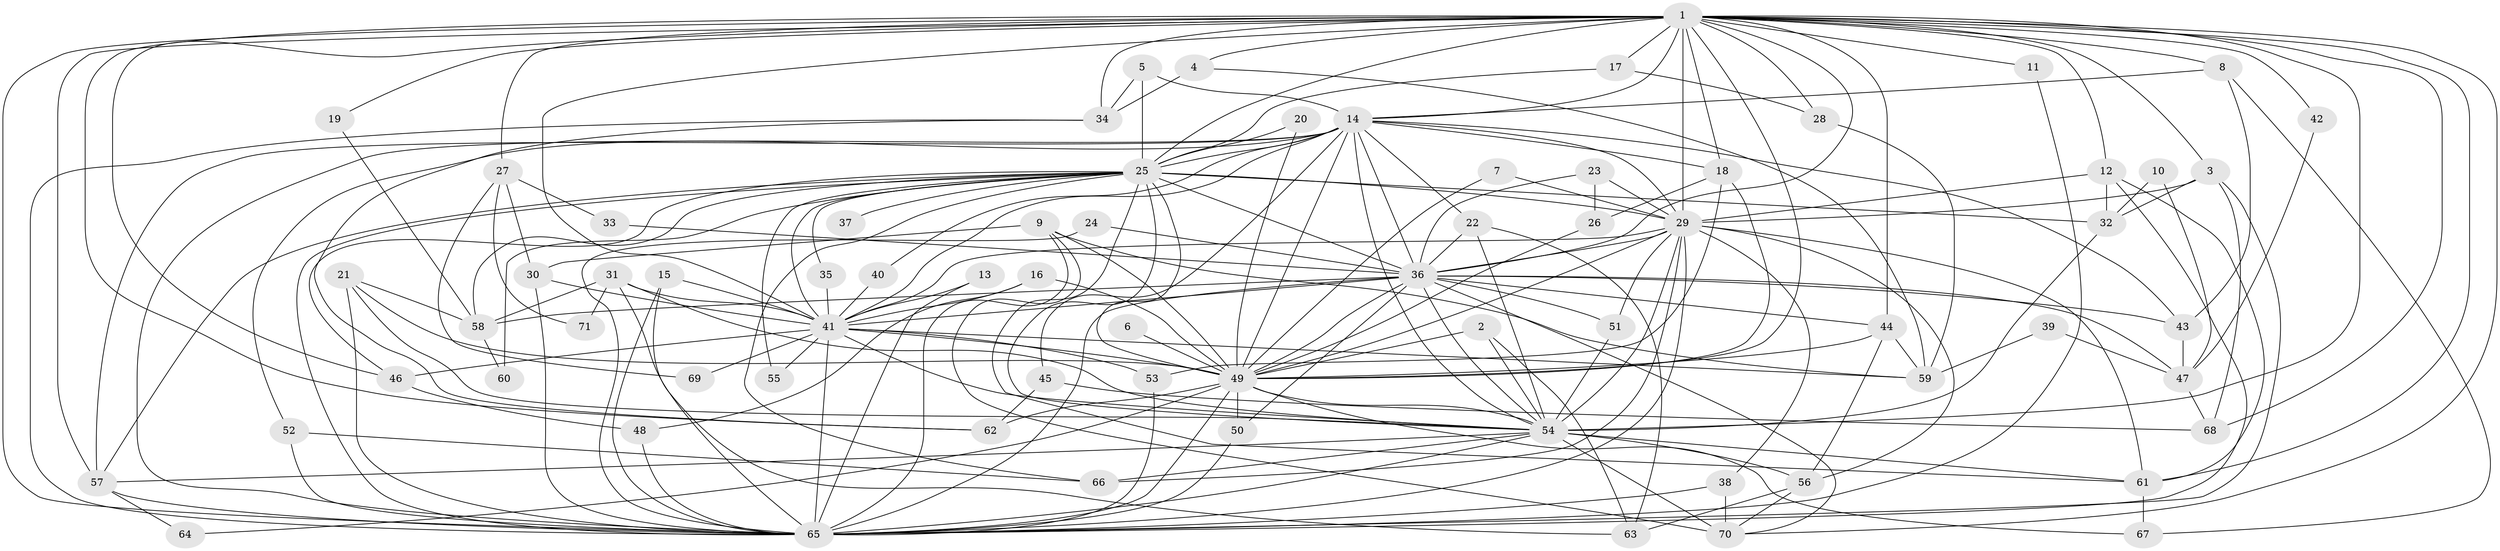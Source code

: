 // original degree distribution, {25: 0.02112676056338028, 33: 0.007042253521126761, 23: 0.014084507042253521, 31: 0.007042253521126761, 28: 0.007042253521126761, 15: 0.007042253521126761, 21: 0.007042253521126761, 6: 0.028169014084507043, 5: 0.07042253521126761, 2: 0.528169014084507, 4: 0.08450704225352113, 3: 0.2112676056338028, 7: 0.007042253521126761}
// Generated by graph-tools (version 1.1) at 2025/01/03/09/25 03:01:25]
// undirected, 71 vertices, 200 edges
graph export_dot {
graph [start="1"]
  node [color=gray90,style=filled];
  1;
  2;
  3;
  4;
  5;
  6;
  7;
  8;
  9;
  10;
  11;
  12;
  13;
  14;
  15;
  16;
  17;
  18;
  19;
  20;
  21;
  22;
  23;
  24;
  25;
  26;
  27;
  28;
  29;
  30;
  31;
  32;
  33;
  34;
  35;
  36;
  37;
  38;
  39;
  40;
  41;
  42;
  43;
  44;
  45;
  46;
  47;
  48;
  49;
  50;
  51;
  52;
  53;
  54;
  55;
  56;
  57;
  58;
  59;
  60;
  61;
  62;
  63;
  64;
  65;
  66;
  67;
  68;
  69;
  70;
  71;
  1 -- 3 [weight=1.0];
  1 -- 4 [weight=2.0];
  1 -- 8 [weight=1.0];
  1 -- 11 [weight=1.0];
  1 -- 12 [weight=1.0];
  1 -- 14 [weight=2.0];
  1 -- 17 [weight=1.0];
  1 -- 18 [weight=1.0];
  1 -- 19 [weight=1.0];
  1 -- 25 [weight=3.0];
  1 -- 27 [weight=2.0];
  1 -- 28 [weight=1.0];
  1 -- 29 [weight=3.0];
  1 -- 34 [weight=1.0];
  1 -- 36 [weight=2.0];
  1 -- 41 [weight=3.0];
  1 -- 42 [weight=1.0];
  1 -- 44 [weight=1.0];
  1 -- 46 [weight=1.0];
  1 -- 49 [weight=3.0];
  1 -- 54 [weight=3.0];
  1 -- 57 [weight=1.0];
  1 -- 61 [weight=1.0];
  1 -- 62 [weight=1.0];
  1 -- 65 [weight=2.0];
  1 -- 68 [weight=1.0];
  1 -- 70 [weight=1.0];
  2 -- 49 [weight=1.0];
  2 -- 54 [weight=1.0];
  2 -- 63 [weight=1.0];
  3 -- 29 [weight=1.0];
  3 -- 32 [weight=1.0];
  3 -- 65 [weight=1.0];
  3 -- 68 [weight=1.0];
  4 -- 34 [weight=1.0];
  4 -- 59 [weight=1.0];
  5 -- 14 [weight=1.0];
  5 -- 25 [weight=1.0];
  5 -- 34 [weight=1.0];
  6 -- 49 [weight=1.0];
  7 -- 29 [weight=1.0];
  7 -- 49 [weight=1.0];
  8 -- 14 [weight=1.0];
  8 -- 43 [weight=1.0];
  8 -- 67 [weight=1.0];
  9 -- 30 [weight=1.0];
  9 -- 49 [weight=1.0];
  9 -- 59 [weight=1.0];
  9 -- 65 [weight=1.0];
  9 -- 70 [weight=1.0];
  10 -- 32 [weight=1.0];
  10 -- 47 [weight=1.0];
  11 -- 65 [weight=1.0];
  12 -- 29 [weight=1.0];
  12 -- 32 [weight=1.0];
  12 -- 61 [weight=1.0];
  12 -- 65 [weight=1.0];
  13 -- 41 [weight=1.0];
  13 -- 65 [weight=1.0];
  14 -- 18 [weight=1.0];
  14 -- 22 [weight=1.0];
  14 -- 25 [weight=2.0];
  14 -- 29 [weight=1.0];
  14 -- 36 [weight=4.0];
  14 -- 40 [weight=1.0];
  14 -- 41 [weight=1.0];
  14 -- 43 [weight=1.0];
  14 -- 45 [weight=1.0];
  14 -- 49 [weight=1.0];
  14 -- 52 [weight=1.0];
  14 -- 54 [weight=1.0];
  14 -- 57 [weight=1.0];
  14 -- 65 [weight=2.0];
  15 -- 41 [weight=1.0];
  15 -- 63 [weight=1.0];
  15 -- 65 [weight=1.0];
  16 -- 41 [weight=1.0];
  16 -- 48 [weight=1.0];
  16 -- 49 [weight=1.0];
  17 -- 25 [weight=1.0];
  17 -- 28 [weight=1.0];
  18 -- 26 [weight=1.0];
  18 -- 49 [weight=1.0];
  18 -- 53 [weight=1.0];
  19 -- 58 [weight=1.0];
  20 -- 25 [weight=1.0];
  20 -- 49 [weight=1.0];
  21 -- 49 [weight=1.0];
  21 -- 54 [weight=1.0];
  21 -- 58 [weight=1.0];
  21 -- 65 [weight=1.0];
  22 -- 36 [weight=1.0];
  22 -- 54 [weight=1.0];
  22 -- 63 [weight=1.0];
  23 -- 26 [weight=1.0];
  23 -- 29 [weight=1.0];
  23 -- 36 [weight=1.0];
  24 -- 36 [weight=1.0];
  24 -- 65 [weight=1.0];
  25 -- 29 [weight=1.0];
  25 -- 32 [weight=1.0];
  25 -- 35 [weight=1.0];
  25 -- 36 [weight=1.0];
  25 -- 37 [weight=1.0];
  25 -- 41 [weight=1.0];
  25 -- 46 [weight=1.0];
  25 -- 49 [weight=1.0];
  25 -- 54 [weight=1.0];
  25 -- 55 [weight=1.0];
  25 -- 57 [weight=1.0];
  25 -- 58 [weight=1.0];
  25 -- 60 [weight=1.0];
  25 -- 61 [weight=1.0];
  25 -- 65 [weight=1.0];
  25 -- 66 [weight=1.0];
  26 -- 49 [weight=1.0];
  27 -- 30 [weight=1.0];
  27 -- 33 [weight=2.0];
  27 -- 69 [weight=1.0];
  27 -- 71 [weight=1.0];
  28 -- 59 [weight=1.0];
  29 -- 36 [weight=1.0];
  29 -- 38 [weight=1.0];
  29 -- 41 [weight=1.0];
  29 -- 49 [weight=2.0];
  29 -- 51 [weight=2.0];
  29 -- 54 [weight=1.0];
  29 -- 56 [weight=1.0];
  29 -- 61 [weight=1.0];
  29 -- 65 [weight=1.0];
  29 -- 66 [weight=1.0];
  30 -- 41 [weight=1.0];
  30 -- 65 [weight=1.0];
  31 -- 41 [weight=1.0];
  31 -- 54 [weight=1.0];
  31 -- 58 [weight=1.0];
  31 -- 65 [weight=1.0];
  31 -- 71 [weight=1.0];
  32 -- 54 [weight=1.0];
  33 -- 36 [weight=1.0];
  34 -- 62 [weight=1.0];
  34 -- 65 [weight=1.0];
  35 -- 41 [weight=1.0];
  36 -- 41 [weight=1.0];
  36 -- 43 [weight=1.0];
  36 -- 44 [weight=1.0];
  36 -- 47 [weight=2.0];
  36 -- 49 [weight=1.0];
  36 -- 50 [weight=1.0];
  36 -- 51 [weight=1.0];
  36 -- 54 [weight=1.0];
  36 -- 58 [weight=1.0];
  36 -- 65 [weight=2.0];
  36 -- 70 [weight=1.0];
  38 -- 65 [weight=1.0];
  38 -- 70 [weight=1.0];
  39 -- 47 [weight=1.0];
  39 -- 59 [weight=1.0];
  40 -- 41 [weight=1.0];
  41 -- 46 [weight=1.0];
  41 -- 49 [weight=1.0];
  41 -- 53 [weight=1.0];
  41 -- 54 [weight=2.0];
  41 -- 55 [weight=1.0];
  41 -- 59 [weight=1.0];
  41 -- 65 [weight=3.0];
  41 -- 69 [weight=1.0];
  42 -- 47 [weight=1.0];
  43 -- 47 [weight=1.0];
  44 -- 49 [weight=1.0];
  44 -- 56 [weight=1.0];
  44 -- 59 [weight=1.0];
  45 -- 62 [weight=1.0];
  45 -- 68 [weight=1.0];
  46 -- 48 [weight=1.0];
  47 -- 68 [weight=1.0];
  48 -- 65 [weight=1.0];
  49 -- 50 [weight=1.0];
  49 -- 54 [weight=1.0];
  49 -- 62 [weight=2.0];
  49 -- 64 [weight=1.0];
  49 -- 65 [weight=2.0];
  49 -- 67 [weight=1.0];
  50 -- 65 [weight=1.0];
  51 -- 54 [weight=1.0];
  52 -- 65 [weight=2.0];
  52 -- 66 [weight=1.0];
  53 -- 65 [weight=1.0];
  54 -- 56 [weight=1.0];
  54 -- 57 [weight=1.0];
  54 -- 61 [weight=1.0];
  54 -- 65 [weight=2.0];
  54 -- 66 [weight=1.0];
  54 -- 70 [weight=2.0];
  56 -- 63 [weight=1.0];
  56 -- 70 [weight=1.0];
  57 -- 64 [weight=1.0];
  57 -- 65 [weight=1.0];
  58 -- 60 [weight=1.0];
  61 -- 67 [weight=1.0];
}
